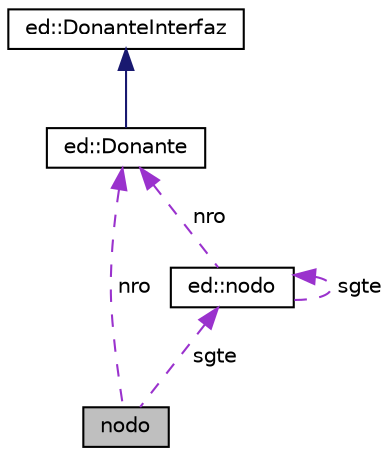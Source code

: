 digraph "nodo"
{
  edge [fontname="Helvetica",fontsize="10",labelfontname="Helvetica",labelfontsize="10"];
  node [fontname="Helvetica",fontsize="10",shape=record];
  Node1 [label="nodo",height=0.2,width=0.4,color="black", fillcolor="grey75", style="filled", fontcolor="black"];
  Node2 -> Node1 [dir="back",color="darkorchid3",fontsize="10",style="dashed",label=" sgte" ,fontname="Helvetica"];
  Node2 [label="ed::nodo",height=0.2,width=0.4,color="black", fillcolor="white", style="filled",URL="$structed_1_1nodo.html"];
  Node2 -> Node2 [dir="back",color="darkorchid3",fontsize="10",style="dashed",label=" sgte" ,fontname="Helvetica"];
  Node3 -> Node2 [dir="back",color="darkorchid3",fontsize="10",style="dashed",label=" nro" ,fontname="Helvetica"];
  Node3 [label="ed::Donante",height=0.2,width=0.4,color="black", fillcolor="white", style="filled",URL="$classed_1_1Donante.html",tooltip="Definición de la clase Donante. "];
  Node4 -> Node3 [dir="back",color="midnightblue",fontsize="10",style="solid",fontname="Helvetica"];
  Node4 [label="ed::DonanteInterfaz",height=0.2,width=0.4,color="black", fillcolor="white", style="filled",URL="$classed_1_1DonanteInterfaz.html"];
  Node3 -> Node1 [dir="back",color="darkorchid3",fontsize="10",style="dashed",label=" nro" ,fontname="Helvetica"];
}
